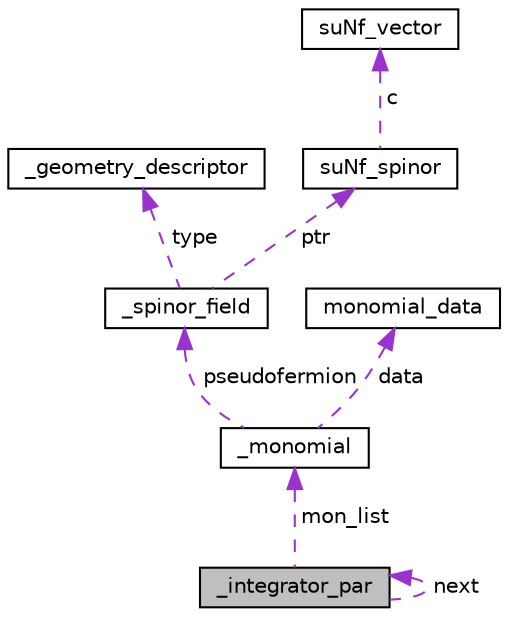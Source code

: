 digraph "_integrator_par"
{
 // LATEX_PDF_SIZE
  edge [fontname="Helvetica",fontsize="10",labelfontname="Helvetica",labelfontsize="10"];
  node [fontname="Helvetica",fontsize="10",shape=record];
  Node1 [label="_integrator_par",height=0.2,width=0.4,color="black", fillcolor="grey75", style="filled", fontcolor="black",tooltip=" "];
  Node2 -> Node1 [dir="back",color="darkorchid3",fontsize="10",style="dashed",label=" mon_list" ];
  Node2 [label="_monomial",height=0.2,width=0.4,color="black", fillcolor="white", style="filled",URL="$dc/df2/struct__monomial.html",tooltip=" "];
  Node3 -> Node2 [dir="back",color="darkorchid3",fontsize="10",style="dashed",label=" pseudofermion" ];
  Node3 [label="_spinor_field",height=0.2,width=0.4,color="black", fillcolor="white", style="filled",URL="$d3/d33/struct__spinor__field.html",tooltip=" "];
  Node4 -> Node3 [dir="back",color="darkorchid3",fontsize="10",style="dashed",label=" type" ];
  Node4 [label="_geometry_descriptor",height=0.2,width=0.4,color="black", fillcolor="white", style="filled",URL="$db/d43/struct__geometry__descriptor.html",tooltip=" "];
  Node5 -> Node3 [dir="back",color="darkorchid3",fontsize="10",style="dashed",label=" ptr" ];
  Node5 [label="suNf_spinor",height=0.2,width=0.4,color="black", fillcolor="white", style="filled",URL="$d8/dd1/structsuNf__spinor.html",tooltip=" "];
  Node6 -> Node5 [dir="back",color="darkorchid3",fontsize="10",style="dashed",label=" c" ];
  Node6 [label="suNf_vector",height=0.2,width=0.4,color="black", fillcolor="white", style="filled",URL="$de/d49/structsuNf__vector.html",tooltip=" "];
  Node7 -> Node2 [dir="back",color="darkorchid3",fontsize="10",style="dashed",label=" data" ];
  Node7 [label="monomial_data",height=0.2,width=0.4,color="black", fillcolor="white", style="filled",URL="$d0/d2c/structmonomial__data.html",tooltip=" "];
  Node1 -> Node1 [dir="back",color="darkorchid3",fontsize="10",style="dashed",label=" next" ];
}
